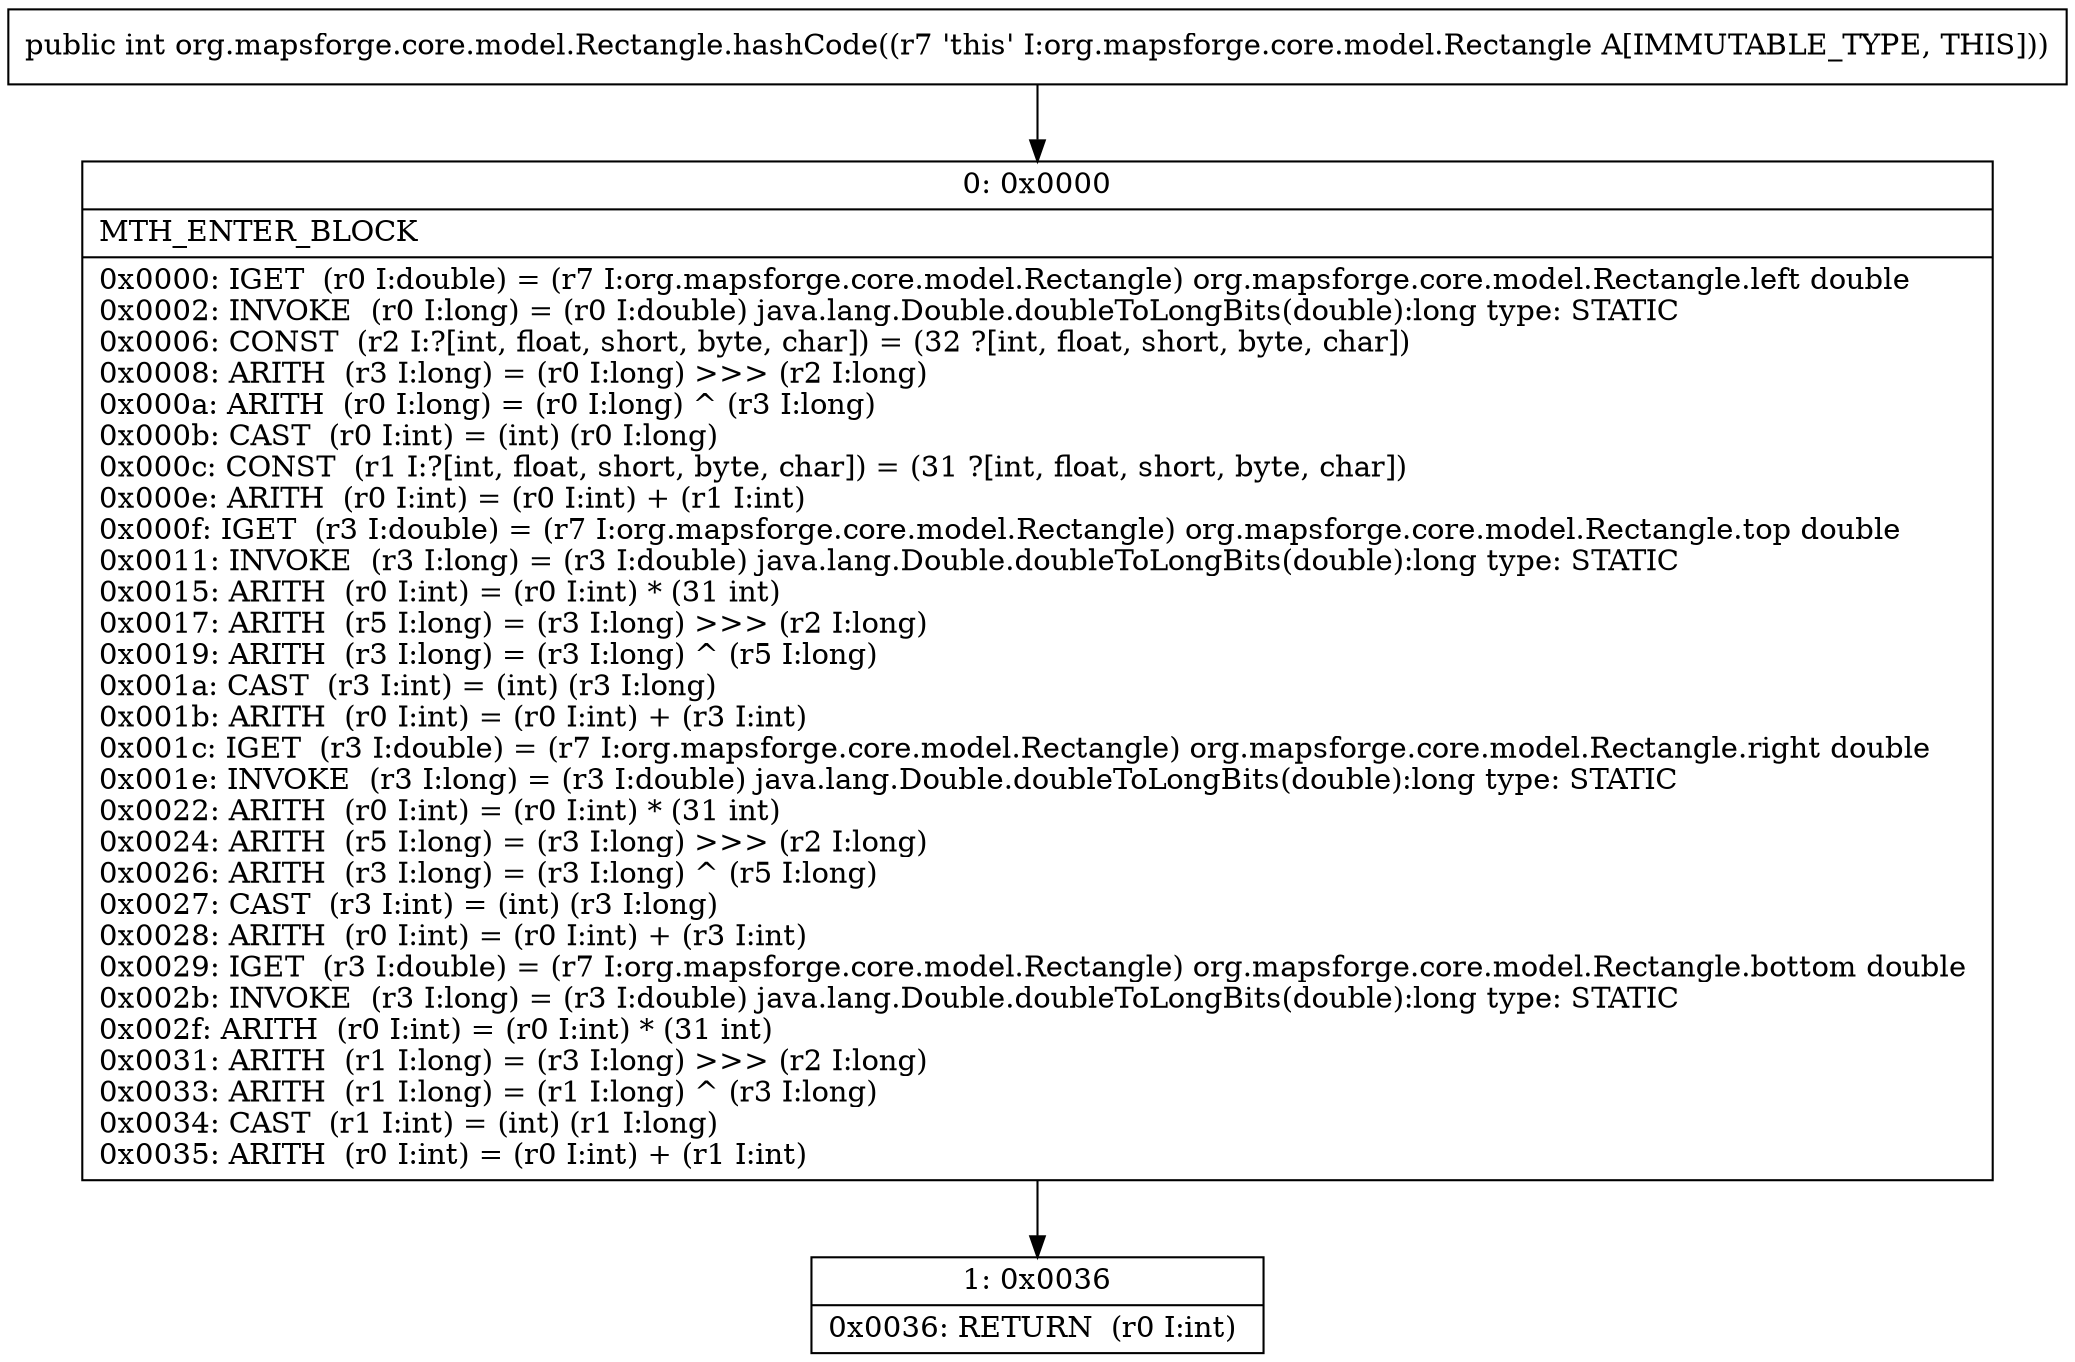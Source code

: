 digraph "CFG fororg.mapsforge.core.model.Rectangle.hashCode()I" {
Node_0 [shape=record,label="{0\:\ 0x0000|MTH_ENTER_BLOCK\l|0x0000: IGET  (r0 I:double) = (r7 I:org.mapsforge.core.model.Rectangle) org.mapsforge.core.model.Rectangle.left double \l0x0002: INVOKE  (r0 I:long) = (r0 I:double) java.lang.Double.doubleToLongBits(double):long type: STATIC \l0x0006: CONST  (r2 I:?[int, float, short, byte, char]) = (32 ?[int, float, short, byte, char]) \l0x0008: ARITH  (r3 I:long) = (r0 I:long) \>\>\> (r2 I:long) \l0x000a: ARITH  (r0 I:long) = (r0 I:long) ^ (r3 I:long) \l0x000b: CAST  (r0 I:int) = (int) (r0 I:long) \l0x000c: CONST  (r1 I:?[int, float, short, byte, char]) = (31 ?[int, float, short, byte, char]) \l0x000e: ARITH  (r0 I:int) = (r0 I:int) + (r1 I:int) \l0x000f: IGET  (r3 I:double) = (r7 I:org.mapsforge.core.model.Rectangle) org.mapsforge.core.model.Rectangle.top double \l0x0011: INVOKE  (r3 I:long) = (r3 I:double) java.lang.Double.doubleToLongBits(double):long type: STATIC \l0x0015: ARITH  (r0 I:int) = (r0 I:int) * (31 int) \l0x0017: ARITH  (r5 I:long) = (r3 I:long) \>\>\> (r2 I:long) \l0x0019: ARITH  (r3 I:long) = (r3 I:long) ^ (r5 I:long) \l0x001a: CAST  (r3 I:int) = (int) (r3 I:long) \l0x001b: ARITH  (r0 I:int) = (r0 I:int) + (r3 I:int) \l0x001c: IGET  (r3 I:double) = (r7 I:org.mapsforge.core.model.Rectangle) org.mapsforge.core.model.Rectangle.right double \l0x001e: INVOKE  (r3 I:long) = (r3 I:double) java.lang.Double.doubleToLongBits(double):long type: STATIC \l0x0022: ARITH  (r0 I:int) = (r0 I:int) * (31 int) \l0x0024: ARITH  (r5 I:long) = (r3 I:long) \>\>\> (r2 I:long) \l0x0026: ARITH  (r3 I:long) = (r3 I:long) ^ (r5 I:long) \l0x0027: CAST  (r3 I:int) = (int) (r3 I:long) \l0x0028: ARITH  (r0 I:int) = (r0 I:int) + (r3 I:int) \l0x0029: IGET  (r3 I:double) = (r7 I:org.mapsforge.core.model.Rectangle) org.mapsforge.core.model.Rectangle.bottom double \l0x002b: INVOKE  (r3 I:long) = (r3 I:double) java.lang.Double.doubleToLongBits(double):long type: STATIC \l0x002f: ARITH  (r0 I:int) = (r0 I:int) * (31 int) \l0x0031: ARITH  (r1 I:long) = (r3 I:long) \>\>\> (r2 I:long) \l0x0033: ARITH  (r1 I:long) = (r1 I:long) ^ (r3 I:long) \l0x0034: CAST  (r1 I:int) = (int) (r1 I:long) \l0x0035: ARITH  (r0 I:int) = (r0 I:int) + (r1 I:int) \l}"];
Node_1 [shape=record,label="{1\:\ 0x0036|0x0036: RETURN  (r0 I:int) \l}"];
MethodNode[shape=record,label="{public int org.mapsforge.core.model.Rectangle.hashCode((r7 'this' I:org.mapsforge.core.model.Rectangle A[IMMUTABLE_TYPE, THIS])) }"];
MethodNode -> Node_0;
Node_0 -> Node_1;
}

